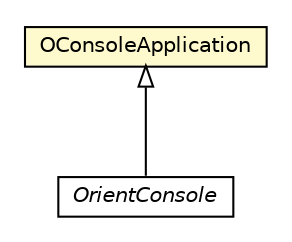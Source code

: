 #!/usr/local/bin/dot
#
# Class diagram 
# Generated by UMLGraph version R5_6-24-gf6e263 (http://www.umlgraph.org/)
#

digraph G {
	edge [fontname="Helvetica",fontsize=10,labelfontname="Helvetica",labelfontsize=10];
	node [fontname="Helvetica",fontsize=10,shape=plaintext];
	nodesep=0.25;
	ranksep=0.5;
	// com.orientechnologies.common.console.OConsoleApplication
	c1211338 [label=<<table title="com.orientechnologies.common.console.OConsoleApplication" border="0" cellborder="1" cellspacing="0" cellpadding="2" port="p" bgcolor="lemonChiffon" href="./OConsoleApplication.html">
		<tr><td><table border="0" cellspacing="0" cellpadding="1">
<tr><td align="center" balign="center"> OConsoleApplication </td></tr>
		</table></td></tr>
		</table>>, URL="./OConsoleApplication.html", fontname="Helvetica", fontcolor="black", fontsize=10.0];
	// com.orientechnologies.orient.console.OrientConsole
	c1212757 [label=<<table title="com.orientechnologies.orient.console.OrientConsole" border="0" cellborder="1" cellspacing="0" cellpadding="2" port="p" href="../../orient/console/OrientConsole.html">
		<tr><td><table border="0" cellspacing="0" cellpadding="1">
<tr><td align="center" balign="center"><font face="Helvetica-Oblique"> OrientConsole </font></td></tr>
		</table></td></tr>
		</table>>, URL="../../orient/console/OrientConsole.html", fontname="Helvetica", fontcolor="black", fontsize=10.0];
	//com.orientechnologies.orient.console.OrientConsole extends com.orientechnologies.common.console.OConsoleApplication
	c1211338:p -> c1212757:p [dir=back,arrowtail=empty];
}

